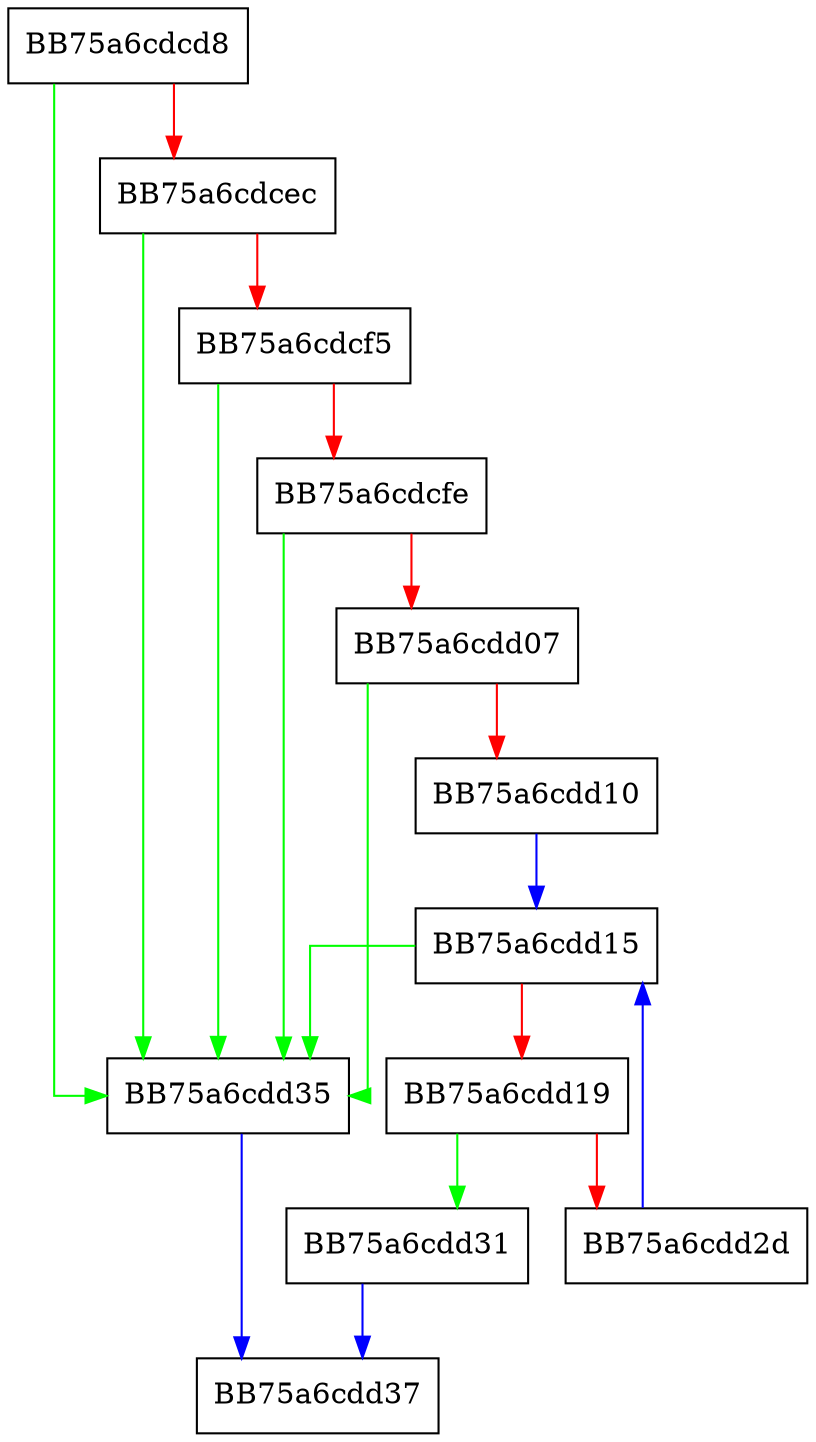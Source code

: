 digraph IsResourceHidden {
  node [shape="box"];
  graph [splines=ortho];
  BB75a6cdcd8 -> BB75a6cdd35 [color="green"];
  BB75a6cdcd8 -> BB75a6cdcec [color="red"];
  BB75a6cdcec -> BB75a6cdd35 [color="green"];
  BB75a6cdcec -> BB75a6cdcf5 [color="red"];
  BB75a6cdcf5 -> BB75a6cdd35 [color="green"];
  BB75a6cdcf5 -> BB75a6cdcfe [color="red"];
  BB75a6cdcfe -> BB75a6cdd35 [color="green"];
  BB75a6cdcfe -> BB75a6cdd07 [color="red"];
  BB75a6cdd07 -> BB75a6cdd35 [color="green"];
  BB75a6cdd07 -> BB75a6cdd10 [color="red"];
  BB75a6cdd10 -> BB75a6cdd15 [color="blue"];
  BB75a6cdd15 -> BB75a6cdd35 [color="green"];
  BB75a6cdd15 -> BB75a6cdd19 [color="red"];
  BB75a6cdd19 -> BB75a6cdd31 [color="green"];
  BB75a6cdd19 -> BB75a6cdd2d [color="red"];
  BB75a6cdd2d -> BB75a6cdd15 [color="blue"];
  BB75a6cdd31 -> BB75a6cdd37 [color="blue"];
  BB75a6cdd35 -> BB75a6cdd37 [color="blue"];
}